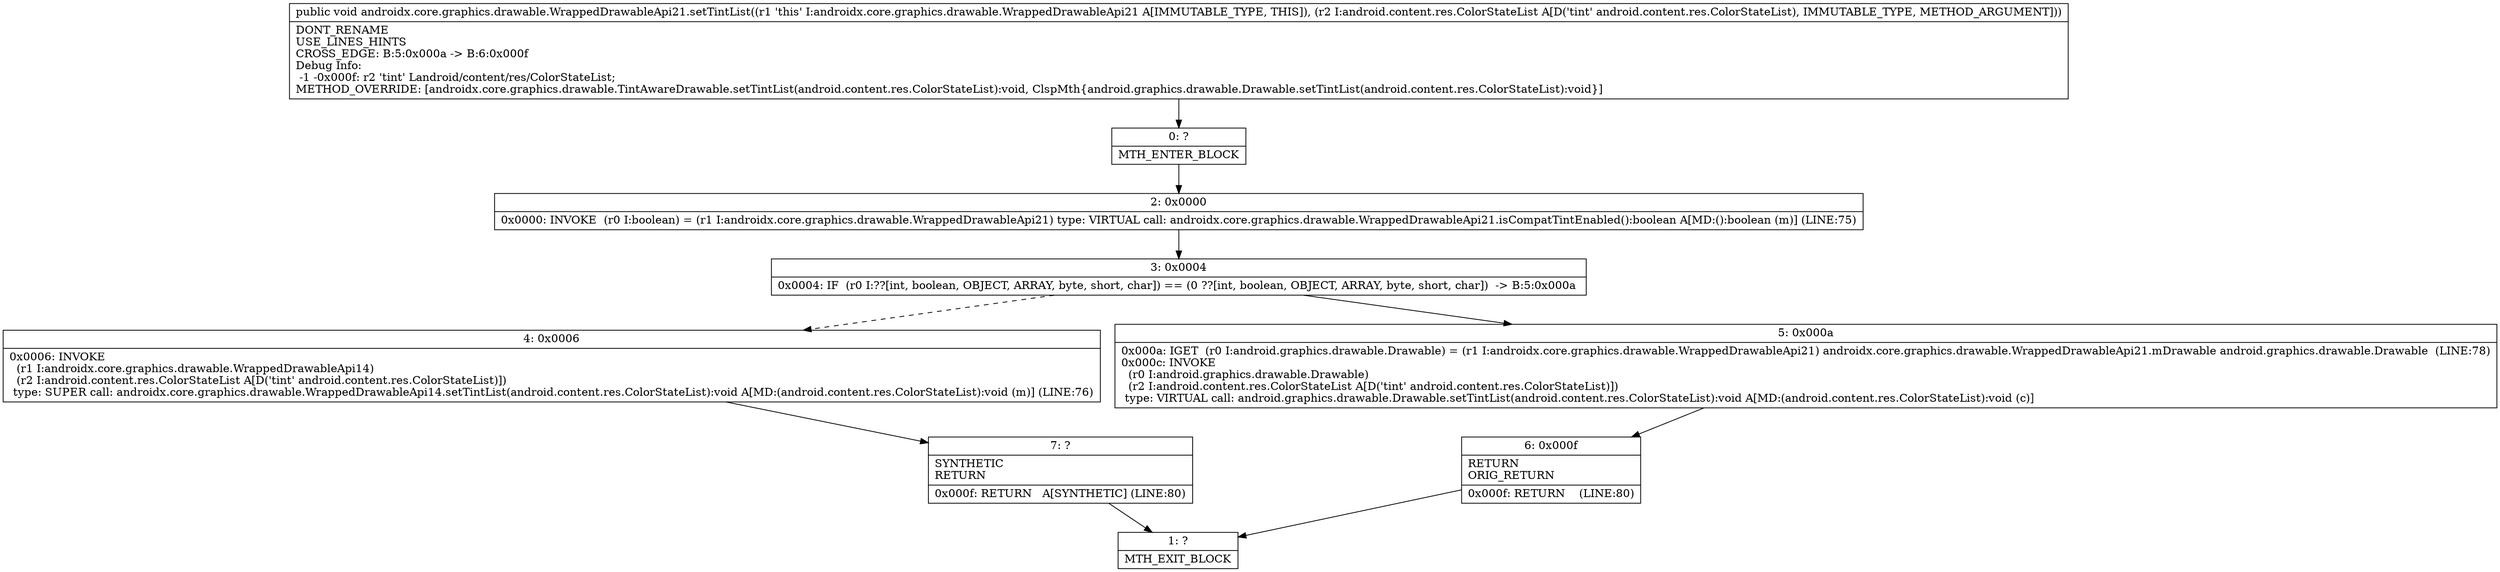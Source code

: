 digraph "CFG forandroidx.core.graphics.drawable.WrappedDrawableApi21.setTintList(Landroid\/content\/res\/ColorStateList;)V" {
Node_0 [shape=record,label="{0\:\ ?|MTH_ENTER_BLOCK\l}"];
Node_2 [shape=record,label="{2\:\ 0x0000|0x0000: INVOKE  (r0 I:boolean) = (r1 I:androidx.core.graphics.drawable.WrappedDrawableApi21) type: VIRTUAL call: androidx.core.graphics.drawable.WrappedDrawableApi21.isCompatTintEnabled():boolean A[MD:():boolean (m)] (LINE:75)\l}"];
Node_3 [shape=record,label="{3\:\ 0x0004|0x0004: IF  (r0 I:??[int, boolean, OBJECT, ARRAY, byte, short, char]) == (0 ??[int, boolean, OBJECT, ARRAY, byte, short, char])  \-\> B:5:0x000a \l}"];
Node_4 [shape=record,label="{4\:\ 0x0006|0x0006: INVOKE  \l  (r1 I:androidx.core.graphics.drawable.WrappedDrawableApi14)\l  (r2 I:android.content.res.ColorStateList A[D('tint' android.content.res.ColorStateList)])\l type: SUPER call: androidx.core.graphics.drawable.WrappedDrawableApi14.setTintList(android.content.res.ColorStateList):void A[MD:(android.content.res.ColorStateList):void (m)] (LINE:76)\l}"];
Node_7 [shape=record,label="{7\:\ ?|SYNTHETIC\lRETURN\l|0x000f: RETURN   A[SYNTHETIC] (LINE:80)\l}"];
Node_1 [shape=record,label="{1\:\ ?|MTH_EXIT_BLOCK\l}"];
Node_5 [shape=record,label="{5\:\ 0x000a|0x000a: IGET  (r0 I:android.graphics.drawable.Drawable) = (r1 I:androidx.core.graphics.drawable.WrappedDrawableApi21) androidx.core.graphics.drawable.WrappedDrawableApi21.mDrawable android.graphics.drawable.Drawable  (LINE:78)\l0x000c: INVOKE  \l  (r0 I:android.graphics.drawable.Drawable)\l  (r2 I:android.content.res.ColorStateList A[D('tint' android.content.res.ColorStateList)])\l type: VIRTUAL call: android.graphics.drawable.Drawable.setTintList(android.content.res.ColorStateList):void A[MD:(android.content.res.ColorStateList):void (c)]\l}"];
Node_6 [shape=record,label="{6\:\ 0x000f|RETURN\lORIG_RETURN\l|0x000f: RETURN    (LINE:80)\l}"];
MethodNode[shape=record,label="{public void androidx.core.graphics.drawable.WrappedDrawableApi21.setTintList((r1 'this' I:androidx.core.graphics.drawable.WrappedDrawableApi21 A[IMMUTABLE_TYPE, THIS]), (r2 I:android.content.res.ColorStateList A[D('tint' android.content.res.ColorStateList), IMMUTABLE_TYPE, METHOD_ARGUMENT]))  | DONT_RENAME\lUSE_LINES_HINTS\lCROSS_EDGE: B:5:0x000a \-\> B:6:0x000f\lDebug Info:\l  \-1 \-0x000f: r2 'tint' Landroid\/content\/res\/ColorStateList;\lMETHOD_OVERRIDE: [androidx.core.graphics.drawable.TintAwareDrawable.setTintList(android.content.res.ColorStateList):void, ClspMth\{android.graphics.drawable.Drawable.setTintList(android.content.res.ColorStateList):void\}]\l}"];
MethodNode -> Node_0;Node_0 -> Node_2;
Node_2 -> Node_3;
Node_3 -> Node_4[style=dashed];
Node_3 -> Node_5;
Node_4 -> Node_7;
Node_7 -> Node_1;
Node_5 -> Node_6;
Node_6 -> Node_1;
}

